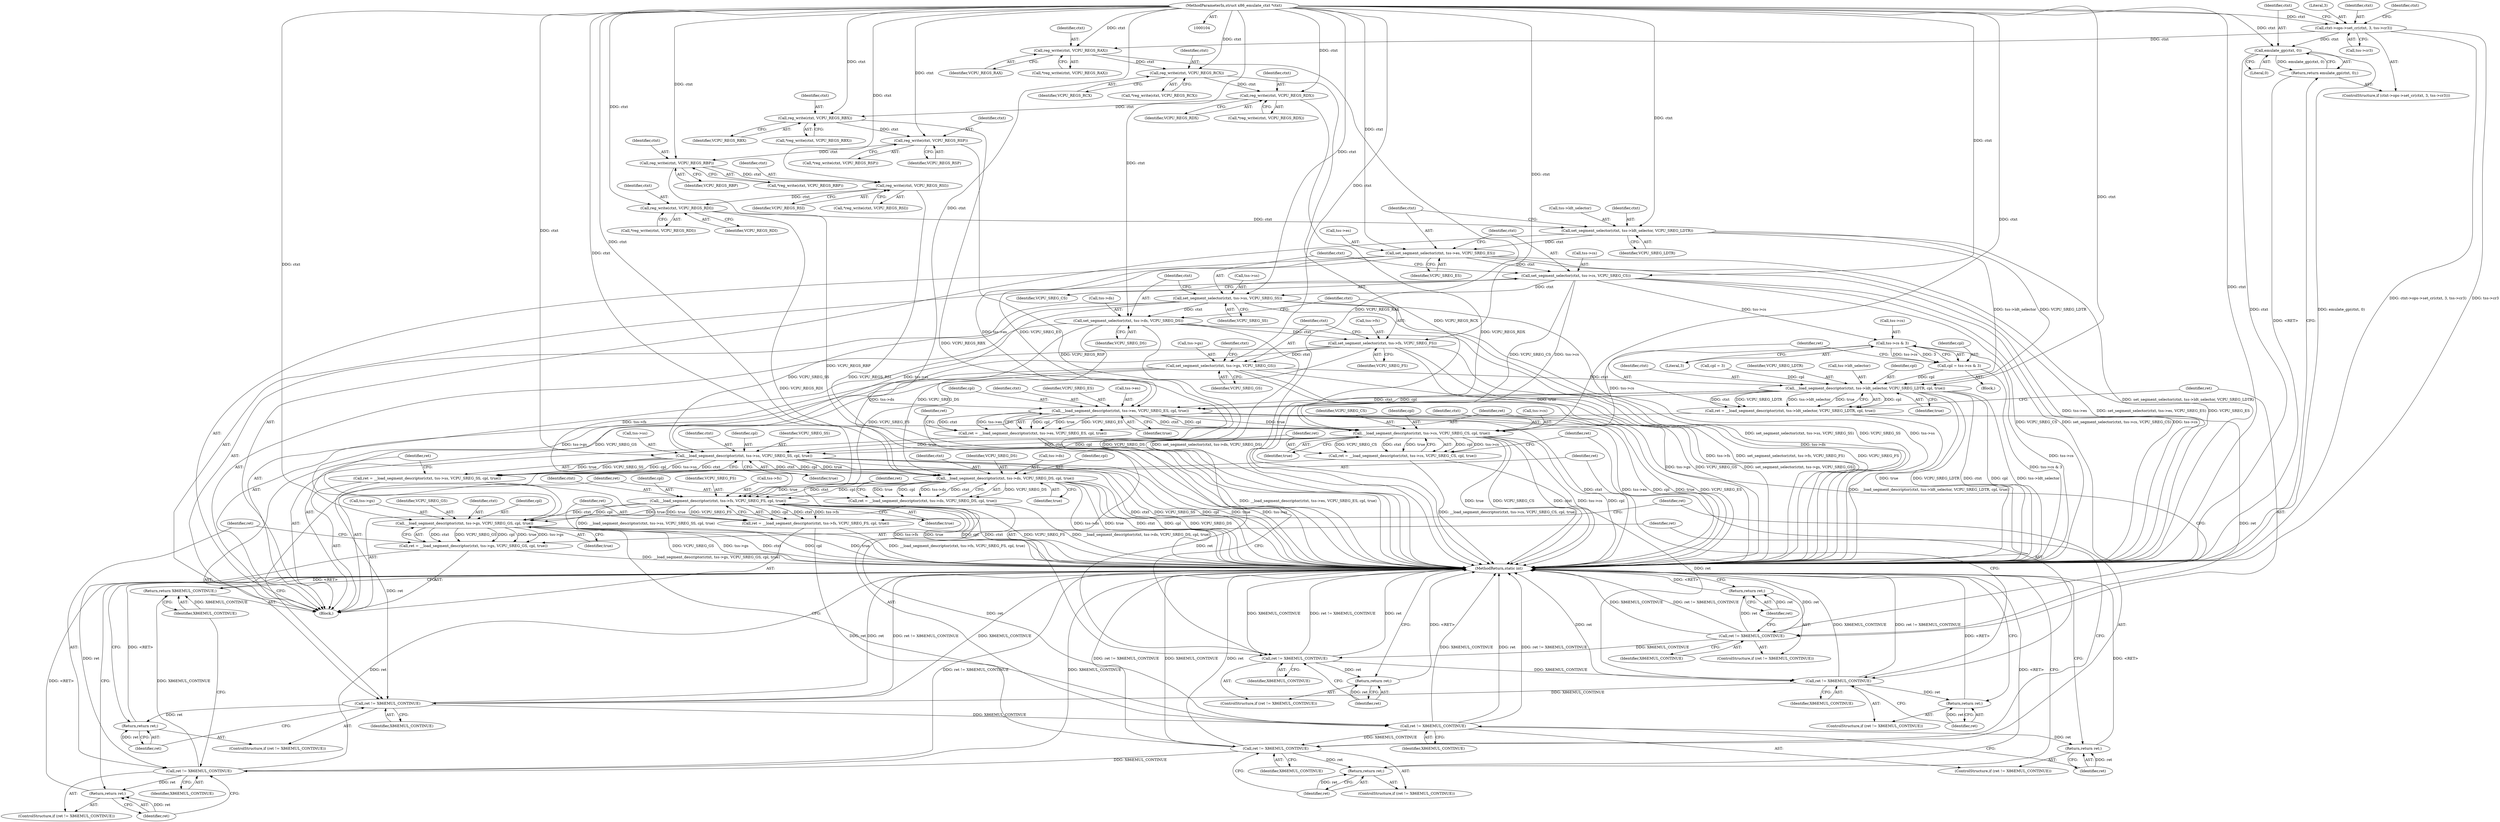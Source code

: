 digraph "1_linux_d1442d85cc30ea75f7d399474ca738e0bc96f715_5@pointer" {
"1000105" [label="(MethodParameterIn,struct x86_emulate_ctxt *ctxt)"];
"1000111" [label="(Call,ctxt->ops->set_cr(ctxt, 3, tss->cr3))"];
"1000118" [label="(Call,emulate_gp(ctxt, 0))"];
"1000117" [label="(Return,return emulate_gp(ctxt, 0);)"];
"1000139" [label="(Call,reg_write(ctxt, VCPU_REGS_RAX))"];
"1000147" [label="(Call,reg_write(ctxt, VCPU_REGS_RCX))"];
"1000155" [label="(Call,reg_write(ctxt, VCPU_REGS_RDX))"];
"1000163" [label="(Call,reg_write(ctxt, VCPU_REGS_RBX))"];
"1000171" [label="(Call,reg_write(ctxt, VCPU_REGS_RSP))"];
"1000179" [label="(Call,reg_write(ctxt, VCPU_REGS_RBP))"];
"1000187" [label="(Call,reg_write(ctxt, VCPU_REGS_RSI))"];
"1000195" [label="(Call,reg_write(ctxt, VCPU_REGS_RDI))"];
"1000201" [label="(Call,set_segment_selector(ctxt, tss->ldt_selector, VCPU_SREG_LDTR))"];
"1000207" [label="(Call,set_segment_selector(ctxt, tss->es, VCPU_SREG_ES))"];
"1000213" [label="(Call,set_segment_selector(ctxt, tss->cs, VCPU_SREG_CS))"];
"1000219" [label="(Call,set_segment_selector(ctxt, tss->ss, VCPU_SREG_SS))"];
"1000225" [label="(Call,set_segment_selector(ctxt, tss->ds, VCPU_SREG_DS))"];
"1000231" [label="(Call,set_segment_selector(ctxt, tss->fs, VCPU_SREG_FS))"];
"1000237" [label="(Call,set_segment_selector(ctxt, tss->gs, VCPU_SREG_GS))"];
"1000274" [label="(Call,__load_segment_descriptor(ctxt, tss->ldt_selector, VCPU_SREG_LDTR, cpl, true))"];
"1000272" [label="(Call,ret = __load_segment_descriptor(ctxt, tss->ldt_selector, VCPU_SREG_LDTR, cpl, true))"];
"1000283" [label="(Call,ret != X86EMUL_CONTINUE)"];
"1000286" [label="(Return,return ret;)"];
"1000299" [label="(Call,ret != X86EMUL_CONTINUE)"];
"1000302" [label="(Return,return ret;)"];
"1000315" [label="(Call,ret != X86EMUL_CONTINUE)"];
"1000318" [label="(Return,return ret;)"];
"1000331" [label="(Call,ret != X86EMUL_CONTINUE)"];
"1000334" [label="(Return,return ret;)"];
"1000347" [label="(Call,ret != X86EMUL_CONTINUE)"];
"1000350" [label="(Return,return ret;)"];
"1000363" [label="(Call,ret != X86EMUL_CONTINUE)"];
"1000366" [label="(Return,return ret;)"];
"1000379" [label="(Call,ret != X86EMUL_CONTINUE)"];
"1000382" [label="(Return,return ret;)"];
"1000384" [label="(Return,return X86EMUL_CONTINUE;)"];
"1000290" [label="(Call,__load_segment_descriptor(ctxt, tss->es, VCPU_SREG_ES, cpl, true))"];
"1000288" [label="(Call,ret = __load_segment_descriptor(ctxt, tss->es, VCPU_SREG_ES, cpl, true))"];
"1000306" [label="(Call,__load_segment_descriptor(ctxt, tss->cs, VCPU_SREG_CS, cpl, true))"];
"1000304" [label="(Call,ret = __load_segment_descriptor(ctxt, tss->cs, VCPU_SREG_CS, cpl, true))"];
"1000322" [label="(Call,__load_segment_descriptor(ctxt, tss->ss, VCPU_SREG_SS, cpl, true))"];
"1000320" [label="(Call,ret = __load_segment_descriptor(ctxt, tss->ss, VCPU_SREG_SS, cpl, true))"];
"1000338" [label="(Call,__load_segment_descriptor(ctxt, tss->ds, VCPU_SREG_DS, cpl, true))"];
"1000336" [label="(Call,ret = __load_segment_descriptor(ctxt, tss->ds, VCPU_SREG_DS, cpl, true))"];
"1000354" [label="(Call,__load_segment_descriptor(ctxt, tss->fs, VCPU_SREG_FS, cpl, true))"];
"1000352" [label="(Call,ret = __load_segment_descriptor(ctxt, tss->fs, VCPU_SREG_FS, cpl, true))"];
"1000370" [label="(Call,__load_segment_descriptor(ctxt, tss->gs, VCPU_SREG_GS, cpl, true))"];
"1000368" [label="(Call,ret = __load_segment_descriptor(ctxt, tss->gs, VCPU_SREG_GS, cpl, true))"];
"1000267" [label="(Call,tss->cs & 3)"];
"1000265" [label="(Call,cpl = tss->cs & 3)"];
"1000334" [label="(Return,return ret;)"];
"1000219" [label="(Call,set_segment_selector(ctxt, tss->ss, VCPU_SREG_SS))"];
"1000246" [label="(Identifier,ctxt)"];
"1000336" [label="(Call,ret = __load_segment_descriptor(ctxt, tss->ds, VCPU_SREG_DS, cpl, true))"];
"1000119" [label="(Identifier,ctxt)"];
"1000202" [label="(Identifier,ctxt)"];
"1000339" [label="(Identifier,ctxt)"];
"1000208" [label="(Identifier,ctxt)"];
"1000298" [label="(ControlStructure,if (ret != X86EMUL_CONTINUE))"];
"1000105" [label="(MethodParameterIn,struct x86_emulate_ctxt *ctxt)"];
"1000333" [label="(Identifier,X86EMUL_CONTINUE)"];
"1000224" [label="(Identifier,VCPU_SREG_SS)"];
"1000201" [label="(Call,set_segment_selector(ctxt, tss->ldt_selector, VCPU_SREG_LDTR))"];
"1000324" [label="(Call,tss->ss)"];
"1000155" [label="(Call,reg_write(ctxt, VCPU_REGS_RDX))"];
"1000296" [label="(Identifier,cpl)"];
"1000371" [label="(Identifier,ctxt)"];
"1000289" [label="(Identifier,ret)"];
"1000346" [label="(ControlStructure,if (ret != X86EMUL_CONTINUE))"];
"1000315" [label="(Call,ret != X86EMUL_CONTINUE)"];
"1000378" [label="(ControlStructure,if (ret != X86EMUL_CONTINUE))"];
"1000302" [label="(Return,return ret;)"];
"1000284" [label="(Identifier,ret)"];
"1000209" [label="(Call,tss->es)"];
"1000332" [label="(Identifier,ret)"];
"1000107" [label="(Block,)"];
"1000272" [label="(Call,ret = __load_segment_descriptor(ctxt, tss->ldt_selector, VCPU_SREG_LDTR, cpl, true))"];
"1000231" [label="(Call,set_segment_selector(ctxt, tss->fs, VCPU_SREG_FS))"];
"1000225" [label="(Call,set_segment_selector(ctxt, tss->ds, VCPU_SREG_DS))"];
"1000138" [label="(Call,*reg_write(ctxt, VCPU_REGS_RAX))"];
"1000285" [label="(Identifier,X86EMUL_CONTINUE)"];
"1000331" [label="(Call,ret != X86EMUL_CONTINUE)"];
"1000343" [label="(Identifier,VCPU_SREG_DS)"];
"1000361" [label="(Identifier,true)"];
"1000112" [label="(Identifier,ctxt)"];
"1000338" [label="(Call,__load_segment_descriptor(ctxt, tss->ds, VCPU_SREG_DS, cpl, true))"];
"1000179" [label="(Call,reg_write(ctxt, VCPU_REGS_RBP))"];
"1000195" [label="(Call,reg_write(ctxt, VCPU_REGS_RDI))"];
"1000148" [label="(Identifier,ctxt)"];
"1000154" [label="(Call,*reg_write(ctxt, VCPU_REGS_RDX))"];
"1000290" [label="(Call,__load_segment_descriptor(ctxt, tss->es, VCPU_SREG_ES, cpl, true))"];
"1000306" [label="(Call,__load_segment_descriptor(ctxt, tss->cs, VCPU_SREG_CS, cpl, true))"];
"1000322" [label="(Call,__load_segment_descriptor(ctxt, tss->ss, VCPU_SREG_SS, cpl, true))"];
"1000369" [label="(Identifier,ret)"];
"1000291" [label="(Identifier,ctxt)"];
"1000118" [label="(Call,emulate_gp(ctxt, 0))"];
"1000297" [label="(Identifier,true)"];
"1000149" [label="(Identifier,VCPU_REGS_RCX)"];
"1000311" [label="(Identifier,VCPU_SREG_CS)"];
"1000317" [label="(Identifier,X86EMUL_CONTINUE)"];
"1000381" [label="(Identifier,X86EMUL_CONTINUE)"];
"1000368" [label="(Call,ret = __load_segment_descriptor(ctxt, tss->gs, VCPU_SREG_GS, cpl, true))"];
"1000212" [label="(Identifier,VCPU_SREG_ES)"];
"1000172" [label="(Identifier,ctxt)"];
"1000345" [label="(Identifier,true)"];
"1000120" [label="(Literal,0)"];
"1000283" [label="(Call,ret != X86EMUL_CONTINUE)"];
"1000288" [label="(Call,ret = __load_segment_descriptor(ctxt, tss->es, VCPU_SREG_ES, cpl, true))"];
"1000366" [label="(Return,return ret;)"];
"1000312" [label="(Identifier,cpl)"];
"1000276" [label="(Call,tss->ldt_selector)"];
"1000173" [label="(Identifier,VCPU_REGS_RSP)"];
"1000206" [label="(Identifier,VCPU_SREG_LDTR)"];
"1000226" [label="(Identifier,ctxt)"];
"1000186" [label="(Call,*reg_write(ctxt, VCPU_REGS_RSI))"];
"1000280" [label="(Identifier,cpl)"];
"1000110" [label="(ControlStructure,if (ctxt->ops->set_cr(ctxt, 3, tss->cr3)))"];
"1000301" [label="(Identifier,X86EMUL_CONTINUE)"];
"1000287" [label="(Identifier,ret)"];
"1000352" [label="(Call,ret = __load_segment_descriptor(ctxt, tss->fs, VCPU_SREG_FS, cpl, true))"];
"1000382" [label="(Return,return ret;)"];
"1000354" [label="(Call,__load_segment_descriptor(ctxt, tss->fs, VCPU_SREG_FS, cpl, true))"];
"1000370" [label="(Call,__load_segment_descriptor(ctxt, tss->gs, VCPU_SREG_GS, cpl, true))"];
"1000123" [label="(Identifier,ctxt)"];
"1000299" [label="(Call,ret != X86EMUL_CONTINUE)"];
"1000376" [label="(Identifier,cpl)"];
"1000275" [label="(Identifier,ctxt)"];
"1000318" [label="(Return,return ret;)"];
"1000259" [label="(Block,)"];
"1000351" [label="(Identifier,ret)"];
"1000197" [label="(Identifier,VCPU_REGS_RDI)"];
"1000305" [label="(Identifier,ret)"];
"1000194" [label="(Call,*reg_write(ctxt, VCPU_REGS_RDI))"];
"1000214" [label="(Identifier,ctxt)"];
"1000353" [label="(Identifier,ret)"];
"1000367" [label="(Identifier,ret)"];
"1000335" [label="(Identifier,ret)"];
"1000385" [label="(Identifier,X86EMUL_CONTINUE)"];
"1000314" [label="(ControlStructure,if (ret != X86EMUL_CONTINUE))"];
"1000255" [label="(Call,cpl = 3)"];
"1000350" [label="(Return,return ret;)"];
"1000274" [label="(Call,__load_segment_descriptor(ctxt, tss->ldt_selector, VCPU_SREG_LDTR, cpl, true))"];
"1000267" [label="(Call,tss->cs & 3)"];
"1000232" [label="(Identifier,ctxt)"];
"1000111" [label="(Call,ctxt->ops->set_cr(ctxt, 3, tss->cr3))"];
"1000113" [label="(Literal,3)"];
"1000271" [label="(Literal,3)"];
"1000165" [label="(Identifier,VCPU_REGS_RBX)"];
"1000323" [label="(Identifier,ctxt)"];
"1000282" [label="(ControlStructure,if (ret != X86EMUL_CONTINUE))"];
"1000295" [label="(Identifier,VCPU_SREG_ES)"];
"1000286" [label="(Return,return ret;)"];
"1000300" [label="(Identifier,ret)"];
"1000320" [label="(Call,ret = __load_segment_descriptor(ctxt, tss->ss, VCPU_SREG_SS, cpl, true))"];
"1000307" [label="(Identifier,ctxt)"];
"1000162" [label="(Call,*reg_write(ctxt, VCPU_REGS_RBX))"];
"1000266" [label="(Identifier,cpl)"];
"1000328" [label="(Identifier,cpl)"];
"1000379" [label="(Call,ret != X86EMUL_CONTINUE)"];
"1000156" [label="(Identifier,ctxt)"];
"1000363" [label="(Call,ret != X86EMUL_CONTINUE)"];
"1000273" [label="(Identifier,ret)"];
"1000281" [label="(Identifier,true)"];
"1000171" [label="(Call,reg_write(ctxt, VCPU_REGS_RSP))"];
"1000189" [label="(Identifier,VCPU_REGS_RSI)"];
"1000380" [label="(Identifier,ret)"];
"1000303" [label="(Identifier,ret)"];
"1000237" [label="(Call,set_segment_selector(ctxt, tss->gs, VCPU_SREG_GS))"];
"1000313" [label="(Identifier,true)"];
"1000292" [label="(Call,tss->es)"];
"1000147" [label="(Call,reg_write(ctxt, VCPU_REGS_RCX))"];
"1000117" [label="(Return,return emulate_gp(ctxt, 0);)"];
"1000141" [label="(Identifier,VCPU_REGS_RAX)"];
"1000215" [label="(Call,tss->cs)"];
"1000242" [label="(Identifier,VCPU_SREG_GS)"];
"1000384" [label="(Return,return X86EMUL_CONTINUE;)"];
"1000308" [label="(Call,tss->cs)"];
"1000355" [label="(Identifier,ctxt)"];
"1000340" [label="(Call,tss->ds)"];
"1000187" [label="(Call,reg_write(ctxt, VCPU_REGS_RSI))"];
"1000227" [label="(Call,tss->ds)"];
"1000344" [label="(Identifier,cpl)"];
"1000372" [label="(Call,tss->gs)"];
"1000319" [label="(Identifier,ret)"];
"1000327" [label="(Identifier,VCPU_SREG_SS)"];
"1000348" [label="(Identifier,ret)"];
"1000164" [label="(Identifier,ctxt)"];
"1000377" [label="(Identifier,true)"];
"1000360" [label="(Identifier,cpl)"];
"1000239" [label="(Call,tss->gs)"];
"1000140" [label="(Identifier,ctxt)"];
"1000221" [label="(Call,tss->ss)"];
"1000316" [label="(Identifier,ret)"];
"1000347" [label="(Call,ret != X86EMUL_CONTINUE)"];
"1000362" [label="(ControlStructure,if (ret != X86EMUL_CONTINUE))"];
"1000218" [label="(Identifier,VCPU_SREG_CS)"];
"1000386" [label="(MethodReturn,static int)"];
"1000213" [label="(Call,set_segment_selector(ctxt, tss->cs, VCPU_SREG_CS))"];
"1000170" [label="(Call,*reg_write(ctxt, VCPU_REGS_RSP))"];
"1000139" [label="(Call,reg_write(ctxt, VCPU_REGS_RAX))"];
"1000321" [label="(Identifier,ret)"];
"1000359" [label="(Identifier,VCPU_SREG_FS)"];
"1000207" [label="(Call,set_segment_selector(ctxt, tss->es, VCPU_SREG_ES))"];
"1000163" [label="(Call,reg_write(ctxt, VCPU_REGS_RBX))"];
"1000114" [label="(Call,tss->cr3)"];
"1000265" [label="(Call,cpl = tss->cs & 3)"];
"1000268" [label="(Call,tss->cs)"];
"1000349" [label="(Identifier,X86EMUL_CONTINUE)"];
"1000203" [label="(Call,tss->ldt_selector)"];
"1000356" [label="(Call,tss->fs)"];
"1000230" [label="(Identifier,VCPU_SREG_DS)"];
"1000364" [label="(Identifier,ret)"];
"1000157" [label="(Identifier,VCPU_REGS_RDX)"];
"1000180" [label="(Identifier,ctxt)"];
"1000220" [label="(Identifier,ctxt)"];
"1000236" [label="(Identifier,VCPU_SREG_FS)"];
"1000181" [label="(Identifier,VCPU_REGS_RBP)"];
"1000233" [label="(Call,tss->fs)"];
"1000383" [label="(Identifier,ret)"];
"1000304" [label="(Call,ret = __load_segment_descriptor(ctxt, tss->cs, VCPU_SREG_CS, cpl, true))"];
"1000188" [label="(Identifier,ctxt)"];
"1000196" [label="(Identifier,ctxt)"];
"1000329" [label="(Identifier,true)"];
"1000365" [label="(Identifier,X86EMUL_CONTINUE)"];
"1000330" [label="(ControlStructure,if (ret != X86EMUL_CONTINUE))"];
"1000178" [label="(Call,*reg_write(ctxt, VCPU_REGS_RBP))"];
"1000375" [label="(Identifier,VCPU_SREG_GS)"];
"1000238" [label="(Identifier,ctxt)"];
"1000146" [label="(Call,*reg_write(ctxt, VCPU_REGS_RCX))"];
"1000279" [label="(Identifier,VCPU_SREG_LDTR)"];
"1000337" [label="(Identifier,ret)"];
"1000105" -> "1000104"  [label="AST: "];
"1000105" -> "1000386"  [label="DDG: ctxt"];
"1000105" -> "1000111"  [label="DDG: ctxt"];
"1000105" -> "1000118"  [label="DDG: ctxt"];
"1000105" -> "1000139"  [label="DDG: ctxt"];
"1000105" -> "1000147"  [label="DDG: ctxt"];
"1000105" -> "1000155"  [label="DDG: ctxt"];
"1000105" -> "1000163"  [label="DDG: ctxt"];
"1000105" -> "1000171"  [label="DDG: ctxt"];
"1000105" -> "1000179"  [label="DDG: ctxt"];
"1000105" -> "1000187"  [label="DDG: ctxt"];
"1000105" -> "1000195"  [label="DDG: ctxt"];
"1000105" -> "1000201"  [label="DDG: ctxt"];
"1000105" -> "1000207"  [label="DDG: ctxt"];
"1000105" -> "1000213"  [label="DDG: ctxt"];
"1000105" -> "1000219"  [label="DDG: ctxt"];
"1000105" -> "1000225"  [label="DDG: ctxt"];
"1000105" -> "1000231"  [label="DDG: ctxt"];
"1000105" -> "1000237"  [label="DDG: ctxt"];
"1000105" -> "1000274"  [label="DDG: ctxt"];
"1000105" -> "1000290"  [label="DDG: ctxt"];
"1000105" -> "1000306"  [label="DDG: ctxt"];
"1000105" -> "1000322"  [label="DDG: ctxt"];
"1000105" -> "1000338"  [label="DDG: ctxt"];
"1000105" -> "1000354"  [label="DDG: ctxt"];
"1000105" -> "1000370"  [label="DDG: ctxt"];
"1000111" -> "1000110"  [label="AST: "];
"1000111" -> "1000114"  [label="CFG: "];
"1000112" -> "1000111"  [label="AST: "];
"1000113" -> "1000111"  [label="AST: "];
"1000114" -> "1000111"  [label="AST: "];
"1000119" -> "1000111"  [label="CFG: "];
"1000123" -> "1000111"  [label="CFG: "];
"1000111" -> "1000386"  [label="DDG: tss->cr3"];
"1000111" -> "1000386"  [label="DDG: ctxt->ops->set_cr(ctxt, 3, tss->cr3)"];
"1000111" -> "1000118"  [label="DDG: ctxt"];
"1000111" -> "1000139"  [label="DDG: ctxt"];
"1000118" -> "1000117"  [label="AST: "];
"1000118" -> "1000120"  [label="CFG: "];
"1000119" -> "1000118"  [label="AST: "];
"1000120" -> "1000118"  [label="AST: "];
"1000117" -> "1000118"  [label="CFG: "];
"1000118" -> "1000386"  [label="DDG: emulate_gp(ctxt, 0)"];
"1000118" -> "1000386"  [label="DDG: ctxt"];
"1000118" -> "1000117"  [label="DDG: emulate_gp(ctxt, 0)"];
"1000117" -> "1000110"  [label="AST: "];
"1000386" -> "1000117"  [label="CFG: "];
"1000117" -> "1000386"  [label="DDG: <RET>"];
"1000139" -> "1000138"  [label="AST: "];
"1000139" -> "1000141"  [label="CFG: "];
"1000140" -> "1000139"  [label="AST: "];
"1000141" -> "1000139"  [label="AST: "];
"1000138" -> "1000139"  [label="CFG: "];
"1000139" -> "1000386"  [label="DDG: VCPU_REGS_RAX"];
"1000139" -> "1000147"  [label="DDG: ctxt"];
"1000147" -> "1000146"  [label="AST: "];
"1000147" -> "1000149"  [label="CFG: "];
"1000148" -> "1000147"  [label="AST: "];
"1000149" -> "1000147"  [label="AST: "];
"1000146" -> "1000147"  [label="CFG: "];
"1000147" -> "1000386"  [label="DDG: VCPU_REGS_RCX"];
"1000147" -> "1000155"  [label="DDG: ctxt"];
"1000155" -> "1000154"  [label="AST: "];
"1000155" -> "1000157"  [label="CFG: "];
"1000156" -> "1000155"  [label="AST: "];
"1000157" -> "1000155"  [label="AST: "];
"1000154" -> "1000155"  [label="CFG: "];
"1000155" -> "1000386"  [label="DDG: VCPU_REGS_RDX"];
"1000155" -> "1000163"  [label="DDG: ctxt"];
"1000163" -> "1000162"  [label="AST: "];
"1000163" -> "1000165"  [label="CFG: "];
"1000164" -> "1000163"  [label="AST: "];
"1000165" -> "1000163"  [label="AST: "];
"1000162" -> "1000163"  [label="CFG: "];
"1000163" -> "1000386"  [label="DDG: VCPU_REGS_RBX"];
"1000163" -> "1000171"  [label="DDG: ctxt"];
"1000171" -> "1000170"  [label="AST: "];
"1000171" -> "1000173"  [label="CFG: "];
"1000172" -> "1000171"  [label="AST: "];
"1000173" -> "1000171"  [label="AST: "];
"1000170" -> "1000171"  [label="CFG: "];
"1000171" -> "1000386"  [label="DDG: VCPU_REGS_RSP"];
"1000171" -> "1000179"  [label="DDG: ctxt"];
"1000179" -> "1000178"  [label="AST: "];
"1000179" -> "1000181"  [label="CFG: "];
"1000180" -> "1000179"  [label="AST: "];
"1000181" -> "1000179"  [label="AST: "];
"1000178" -> "1000179"  [label="CFG: "];
"1000179" -> "1000386"  [label="DDG: VCPU_REGS_RBP"];
"1000179" -> "1000187"  [label="DDG: ctxt"];
"1000187" -> "1000186"  [label="AST: "];
"1000187" -> "1000189"  [label="CFG: "];
"1000188" -> "1000187"  [label="AST: "];
"1000189" -> "1000187"  [label="AST: "];
"1000186" -> "1000187"  [label="CFG: "];
"1000187" -> "1000386"  [label="DDG: VCPU_REGS_RSI"];
"1000187" -> "1000195"  [label="DDG: ctxt"];
"1000195" -> "1000194"  [label="AST: "];
"1000195" -> "1000197"  [label="CFG: "];
"1000196" -> "1000195"  [label="AST: "];
"1000197" -> "1000195"  [label="AST: "];
"1000194" -> "1000195"  [label="CFG: "];
"1000195" -> "1000386"  [label="DDG: VCPU_REGS_RDI"];
"1000195" -> "1000201"  [label="DDG: ctxt"];
"1000201" -> "1000107"  [label="AST: "];
"1000201" -> "1000206"  [label="CFG: "];
"1000202" -> "1000201"  [label="AST: "];
"1000203" -> "1000201"  [label="AST: "];
"1000206" -> "1000201"  [label="AST: "];
"1000208" -> "1000201"  [label="CFG: "];
"1000201" -> "1000386"  [label="DDG: set_segment_selector(ctxt, tss->ldt_selector, VCPU_SREG_LDTR)"];
"1000201" -> "1000207"  [label="DDG: ctxt"];
"1000201" -> "1000274"  [label="DDG: tss->ldt_selector"];
"1000201" -> "1000274"  [label="DDG: VCPU_SREG_LDTR"];
"1000207" -> "1000107"  [label="AST: "];
"1000207" -> "1000212"  [label="CFG: "];
"1000208" -> "1000207"  [label="AST: "];
"1000209" -> "1000207"  [label="AST: "];
"1000212" -> "1000207"  [label="AST: "];
"1000214" -> "1000207"  [label="CFG: "];
"1000207" -> "1000386"  [label="DDG: tss->es"];
"1000207" -> "1000386"  [label="DDG: set_segment_selector(ctxt, tss->es, VCPU_SREG_ES)"];
"1000207" -> "1000386"  [label="DDG: VCPU_SREG_ES"];
"1000207" -> "1000213"  [label="DDG: ctxt"];
"1000207" -> "1000290"  [label="DDG: tss->es"];
"1000207" -> "1000290"  [label="DDG: VCPU_SREG_ES"];
"1000213" -> "1000107"  [label="AST: "];
"1000213" -> "1000218"  [label="CFG: "];
"1000214" -> "1000213"  [label="AST: "];
"1000215" -> "1000213"  [label="AST: "];
"1000218" -> "1000213"  [label="AST: "];
"1000220" -> "1000213"  [label="CFG: "];
"1000213" -> "1000386"  [label="DDG: VCPU_SREG_CS"];
"1000213" -> "1000386"  [label="DDG: set_segment_selector(ctxt, tss->cs, VCPU_SREG_CS)"];
"1000213" -> "1000386"  [label="DDG: tss->cs"];
"1000213" -> "1000219"  [label="DDG: ctxt"];
"1000213" -> "1000267"  [label="DDG: tss->cs"];
"1000213" -> "1000306"  [label="DDG: tss->cs"];
"1000213" -> "1000306"  [label="DDG: VCPU_SREG_CS"];
"1000219" -> "1000107"  [label="AST: "];
"1000219" -> "1000224"  [label="CFG: "];
"1000220" -> "1000219"  [label="AST: "];
"1000221" -> "1000219"  [label="AST: "];
"1000224" -> "1000219"  [label="AST: "];
"1000226" -> "1000219"  [label="CFG: "];
"1000219" -> "1000386"  [label="DDG: tss->ss"];
"1000219" -> "1000386"  [label="DDG: set_segment_selector(ctxt, tss->ss, VCPU_SREG_SS)"];
"1000219" -> "1000386"  [label="DDG: VCPU_SREG_SS"];
"1000219" -> "1000225"  [label="DDG: ctxt"];
"1000219" -> "1000322"  [label="DDG: tss->ss"];
"1000219" -> "1000322"  [label="DDG: VCPU_SREG_SS"];
"1000225" -> "1000107"  [label="AST: "];
"1000225" -> "1000230"  [label="CFG: "];
"1000226" -> "1000225"  [label="AST: "];
"1000227" -> "1000225"  [label="AST: "];
"1000230" -> "1000225"  [label="AST: "];
"1000232" -> "1000225"  [label="CFG: "];
"1000225" -> "1000386"  [label="DDG: set_segment_selector(ctxt, tss->ds, VCPU_SREG_DS)"];
"1000225" -> "1000386"  [label="DDG: tss->ds"];
"1000225" -> "1000386"  [label="DDG: VCPU_SREG_DS"];
"1000225" -> "1000231"  [label="DDG: ctxt"];
"1000225" -> "1000338"  [label="DDG: tss->ds"];
"1000225" -> "1000338"  [label="DDG: VCPU_SREG_DS"];
"1000231" -> "1000107"  [label="AST: "];
"1000231" -> "1000236"  [label="CFG: "];
"1000232" -> "1000231"  [label="AST: "];
"1000233" -> "1000231"  [label="AST: "];
"1000236" -> "1000231"  [label="AST: "];
"1000238" -> "1000231"  [label="CFG: "];
"1000231" -> "1000386"  [label="DDG: VCPU_SREG_FS"];
"1000231" -> "1000386"  [label="DDG: tss->fs"];
"1000231" -> "1000386"  [label="DDG: set_segment_selector(ctxt, tss->fs, VCPU_SREG_FS)"];
"1000231" -> "1000237"  [label="DDG: ctxt"];
"1000231" -> "1000354"  [label="DDG: tss->fs"];
"1000231" -> "1000354"  [label="DDG: VCPU_SREG_FS"];
"1000237" -> "1000107"  [label="AST: "];
"1000237" -> "1000242"  [label="CFG: "];
"1000238" -> "1000237"  [label="AST: "];
"1000239" -> "1000237"  [label="AST: "];
"1000242" -> "1000237"  [label="AST: "];
"1000246" -> "1000237"  [label="CFG: "];
"1000237" -> "1000386"  [label="DDG: set_segment_selector(ctxt, tss->gs, VCPU_SREG_GS)"];
"1000237" -> "1000386"  [label="DDG: tss->gs"];
"1000237" -> "1000386"  [label="DDG: VCPU_SREG_GS"];
"1000237" -> "1000274"  [label="DDG: ctxt"];
"1000237" -> "1000370"  [label="DDG: tss->gs"];
"1000237" -> "1000370"  [label="DDG: VCPU_SREG_GS"];
"1000274" -> "1000272"  [label="AST: "];
"1000274" -> "1000281"  [label="CFG: "];
"1000275" -> "1000274"  [label="AST: "];
"1000276" -> "1000274"  [label="AST: "];
"1000279" -> "1000274"  [label="AST: "];
"1000280" -> "1000274"  [label="AST: "];
"1000281" -> "1000274"  [label="AST: "];
"1000272" -> "1000274"  [label="CFG: "];
"1000274" -> "1000386"  [label="DDG: ctxt"];
"1000274" -> "1000386"  [label="DDG: cpl"];
"1000274" -> "1000386"  [label="DDG: tss->ldt_selector"];
"1000274" -> "1000386"  [label="DDG: true"];
"1000274" -> "1000386"  [label="DDG: VCPU_SREG_LDTR"];
"1000274" -> "1000272"  [label="DDG: cpl"];
"1000274" -> "1000272"  [label="DDG: ctxt"];
"1000274" -> "1000272"  [label="DDG: VCPU_SREG_LDTR"];
"1000274" -> "1000272"  [label="DDG: tss->ldt_selector"];
"1000274" -> "1000272"  [label="DDG: true"];
"1000265" -> "1000274"  [label="DDG: cpl"];
"1000255" -> "1000274"  [label="DDG: cpl"];
"1000274" -> "1000290"  [label="DDG: ctxt"];
"1000274" -> "1000290"  [label="DDG: cpl"];
"1000274" -> "1000290"  [label="DDG: true"];
"1000272" -> "1000107"  [label="AST: "];
"1000273" -> "1000272"  [label="AST: "];
"1000284" -> "1000272"  [label="CFG: "];
"1000272" -> "1000386"  [label="DDG: __load_segment_descriptor(ctxt, tss->ldt_selector, VCPU_SREG_LDTR, cpl, true)"];
"1000272" -> "1000283"  [label="DDG: ret"];
"1000283" -> "1000282"  [label="AST: "];
"1000283" -> "1000285"  [label="CFG: "];
"1000284" -> "1000283"  [label="AST: "];
"1000285" -> "1000283"  [label="AST: "];
"1000287" -> "1000283"  [label="CFG: "];
"1000289" -> "1000283"  [label="CFG: "];
"1000283" -> "1000386"  [label="DDG: X86EMUL_CONTINUE"];
"1000283" -> "1000386"  [label="DDG: ret"];
"1000283" -> "1000386"  [label="DDG: ret != X86EMUL_CONTINUE"];
"1000283" -> "1000286"  [label="DDG: ret"];
"1000283" -> "1000299"  [label="DDG: X86EMUL_CONTINUE"];
"1000286" -> "1000282"  [label="AST: "];
"1000286" -> "1000287"  [label="CFG: "];
"1000287" -> "1000286"  [label="AST: "];
"1000386" -> "1000286"  [label="CFG: "];
"1000286" -> "1000386"  [label="DDG: <RET>"];
"1000287" -> "1000286"  [label="DDG: ret"];
"1000299" -> "1000298"  [label="AST: "];
"1000299" -> "1000301"  [label="CFG: "];
"1000300" -> "1000299"  [label="AST: "];
"1000301" -> "1000299"  [label="AST: "];
"1000303" -> "1000299"  [label="CFG: "];
"1000305" -> "1000299"  [label="CFG: "];
"1000299" -> "1000386"  [label="DDG: ret != X86EMUL_CONTINUE"];
"1000299" -> "1000386"  [label="DDG: X86EMUL_CONTINUE"];
"1000299" -> "1000386"  [label="DDG: ret"];
"1000288" -> "1000299"  [label="DDG: ret"];
"1000299" -> "1000302"  [label="DDG: ret"];
"1000299" -> "1000315"  [label="DDG: X86EMUL_CONTINUE"];
"1000302" -> "1000298"  [label="AST: "];
"1000302" -> "1000303"  [label="CFG: "];
"1000303" -> "1000302"  [label="AST: "];
"1000386" -> "1000302"  [label="CFG: "];
"1000302" -> "1000386"  [label="DDG: <RET>"];
"1000303" -> "1000302"  [label="DDG: ret"];
"1000315" -> "1000314"  [label="AST: "];
"1000315" -> "1000317"  [label="CFG: "];
"1000316" -> "1000315"  [label="AST: "];
"1000317" -> "1000315"  [label="AST: "];
"1000319" -> "1000315"  [label="CFG: "];
"1000321" -> "1000315"  [label="CFG: "];
"1000315" -> "1000386"  [label="DDG: ret != X86EMUL_CONTINUE"];
"1000315" -> "1000386"  [label="DDG: ret"];
"1000315" -> "1000386"  [label="DDG: X86EMUL_CONTINUE"];
"1000304" -> "1000315"  [label="DDG: ret"];
"1000315" -> "1000318"  [label="DDG: ret"];
"1000315" -> "1000331"  [label="DDG: X86EMUL_CONTINUE"];
"1000318" -> "1000314"  [label="AST: "];
"1000318" -> "1000319"  [label="CFG: "];
"1000319" -> "1000318"  [label="AST: "];
"1000386" -> "1000318"  [label="CFG: "];
"1000318" -> "1000386"  [label="DDG: <RET>"];
"1000319" -> "1000318"  [label="DDG: ret"];
"1000331" -> "1000330"  [label="AST: "];
"1000331" -> "1000333"  [label="CFG: "];
"1000332" -> "1000331"  [label="AST: "];
"1000333" -> "1000331"  [label="AST: "];
"1000335" -> "1000331"  [label="CFG: "];
"1000337" -> "1000331"  [label="CFG: "];
"1000331" -> "1000386"  [label="DDG: ret != X86EMUL_CONTINUE"];
"1000331" -> "1000386"  [label="DDG: X86EMUL_CONTINUE"];
"1000331" -> "1000386"  [label="DDG: ret"];
"1000320" -> "1000331"  [label="DDG: ret"];
"1000331" -> "1000334"  [label="DDG: ret"];
"1000331" -> "1000347"  [label="DDG: X86EMUL_CONTINUE"];
"1000334" -> "1000330"  [label="AST: "];
"1000334" -> "1000335"  [label="CFG: "];
"1000335" -> "1000334"  [label="AST: "];
"1000386" -> "1000334"  [label="CFG: "];
"1000334" -> "1000386"  [label="DDG: <RET>"];
"1000335" -> "1000334"  [label="DDG: ret"];
"1000347" -> "1000346"  [label="AST: "];
"1000347" -> "1000349"  [label="CFG: "];
"1000348" -> "1000347"  [label="AST: "];
"1000349" -> "1000347"  [label="AST: "];
"1000351" -> "1000347"  [label="CFG: "];
"1000353" -> "1000347"  [label="CFG: "];
"1000347" -> "1000386"  [label="DDG: X86EMUL_CONTINUE"];
"1000347" -> "1000386"  [label="DDG: ret"];
"1000347" -> "1000386"  [label="DDG: ret != X86EMUL_CONTINUE"];
"1000336" -> "1000347"  [label="DDG: ret"];
"1000347" -> "1000350"  [label="DDG: ret"];
"1000347" -> "1000363"  [label="DDG: X86EMUL_CONTINUE"];
"1000350" -> "1000346"  [label="AST: "];
"1000350" -> "1000351"  [label="CFG: "];
"1000351" -> "1000350"  [label="AST: "];
"1000386" -> "1000350"  [label="CFG: "];
"1000350" -> "1000386"  [label="DDG: <RET>"];
"1000351" -> "1000350"  [label="DDG: ret"];
"1000363" -> "1000362"  [label="AST: "];
"1000363" -> "1000365"  [label="CFG: "];
"1000364" -> "1000363"  [label="AST: "];
"1000365" -> "1000363"  [label="AST: "];
"1000367" -> "1000363"  [label="CFG: "];
"1000369" -> "1000363"  [label="CFG: "];
"1000363" -> "1000386"  [label="DDG: X86EMUL_CONTINUE"];
"1000363" -> "1000386"  [label="DDG: ret"];
"1000363" -> "1000386"  [label="DDG: ret != X86EMUL_CONTINUE"];
"1000352" -> "1000363"  [label="DDG: ret"];
"1000363" -> "1000366"  [label="DDG: ret"];
"1000363" -> "1000379"  [label="DDG: X86EMUL_CONTINUE"];
"1000366" -> "1000362"  [label="AST: "];
"1000366" -> "1000367"  [label="CFG: "];
"1000367" -> "1000366"  [label="AST: "];
"1000386" -> "1000366"  [label="CFG: "];
"1000366" -> "1000386"  [label="DDG: <RET>"];
"1000367" -> "1000366"  [label="DDG: ret"];
"1000379" -> "1000378"  [label="AST: "];
"1000379" -> "1000381"  [label="CFG: "];
"1000380" -> "1000379"  [label="AST: "];
"1000381" -> "1000379"  [label="AST: "];
"1000383" -> "1000379"  [label="CFG: "];
"1000385" -> "1000379"  [label="CFG: "];
"1000379" -> "1000386"  [label="DDG: ret"];
"1000379" -> "1000386"  [label="DDG: ret != X86EMUL_CONTINUE"];
"1000379" -> "1000386"  [label="DDG: X86EMUL_CONTINUE"];
"1000368" -> "1000379"  [label="DDG: ret"];
"1000379" -> "1000382"  [label="DDG: ret"];
"1000379" -> "1000384"  [label="DDG: X86EMUL_CONTINUE"];
"1000382" -> "1000378"  [label="AST: "];
"1000382" -> "1000383"  [label="CFG: "];
"1000383" -> "1000382"  [label="AST: "];
"1000386" -> "1000382"  [label="CFG: "];
"1000382" -> "1000386"  [label="DDG: <RET>"];
"1000383" -> "1000382"  [label="DDG: ret"];
"1000384" -> "1000107"  [label="AST: "];
"1000384" -> "1000385"  [label="CFG: "];
"1000385" -> "1000384"  [label="AST: "];
"1000386" -> "1000384"  [label="CFG: "];
"1000384" -> "1000386"  [label="DDG: <RET>"];
"1000385" -> "1000384"  [label="DDG: X86EMUL_CONTINUE"];
"1000290" -> "1000288"  [label="AST: "];
"1000290" -> "1000297"  [label="CFG: "];
"1000291" -> "1000290"  [label="AST: "];
"1000292" -> "1000290"  [label="AST: "];
"1000295" -> "1000290"  [label="AST: "];
"1000296" -> "1000290"  [label="AST: "];
"1000297" -> "1000290"  [label="AST: "];
"1000288" -> "1000290"  [label="CFG: "];
"1000290" -> "1000386"  [label="DDG: ctxt"];
"1000290" -> "1000386"  [label="DDG: tss->es"];
"1000290" -> "1000386"  [label="DDG: cpl"];
"1000290" -> "1000386"  [label="DDG: true"];
"1000290" -> "1000386"  [label="DDG: VCPU_SREG_ES"];
"1000290" -> "1000288"  [label="DDG: cpl"];
"1000290" -> "1000288"  [label="DDG: true"];
"1000290" -> "1000288"  [label="DDG: VCPU_SREG_ES"];
"1000290" -> "1000288"  [label="DDG: ctxt"];
"1000290" -> "1000288"  [label="DDG: tss->es"];
"1000290" -> "1000306"  [label="DDG: ctxt"];
"1000290" -> "1000306"  [label="DDG: cpl"];
"1000290" -> "1000306"  [label="DDG: true"];
"1000288" -> "1000107"  [label="AST: "];
"1000289" -> "1000288"  [label="AST: "];
"1000300" -> "1000288"  [label="CFG: "];
"1000288" -> "1000386"  [label="DDG: __load_segment_descriptor(ctxt, tss->es, VCPU_SREG_ES, cpl, true)"];
"1000306" -> "1000304"  [label="AST: "];
"1000306" -> "1000313"  [label="CFG: "];
"1000307" -> "1000306"  [label="AST: "];
"1000308" -> "1000306"  [label="AST: "];
"1000311" -> "1000306"  [label="AST: "];
"1000312" -> "1000306"  [label="AST: "];
"1000313" -> "1000306"  [label="AST: "];
"1000304" -> "1000306"  [label="CFG: "];
"1000306" -> "1000386"  [label="DDG: cpl"];
"1000306" -> "1000386"  [label="DDG: true"];
"1000306" -> "1000386"  [label="DDG: VCPU_SREG_CS"];
"1000306" -> "1000386"  [label="DDG: ctxt"];
"1000306" -> "1000386"  [label="DDG: tss->cs"];
"1000306" -> "1000304"  [label="DDG: cpl"];
"1000306" -> "1000304"  [label="DDG: tss->cs"];
"1000306" -> "1000304"  [label="DDG: VCPU_SREG_CS"];
"1000306" -> "1000304"  [label="DDG: ctxt"];
"1000306" -> "1000304"  [label="DDG: true"];
"1000267" -> "1000306"  [label="DDG: tss->cs"];
"1000306" -> "1000322"  [label="DDG: ctxt"];
"1000306" -> "1000322"  [label="DDG: cpl"];
"1000306" -> "1000322"  [label="DDG: true"];
"1000304" -> "1000107"  [label="AST: "];
"1000305" -> "1000304"  [label="AST: "];
"1000316" -> "1000304"  [label="CFG: "];
"1000304" -> "1000386"  [label="DDG: __load_segment_descriptor(ctxt, tss->cs, VCPU_SREG_CS, cpl, true)"];
"1000322" -> "1000320"  [label="AST: "];
"1000322" -> "1000329"  [label="CFG: "];
"1000323" -> "1000322"  [label="AST: "];
"1000324" -> "1000322"  [label="AST: "];
"1000327" -> "1000322"  [label="AST: "];
"1000328" -> "1000322"  [label="AST: "];
"1000329" -> "1000322"  [label="AST: "];
"1000320" -> "1000322"  [label="CFG: "];
"1000322" -> "1000386"  [label="DDG: cpl"];
"1000322" -> "1000386"  [label="DDG: true"];
"1000322" -> "1000386"  [label="DDG: tss->ss"];
"1000322" -> "1000386"  [label="DDG: ctxt"];
"1000322" -> "1000386"  [label="DDG: VCPU_SREG_SS"];
"1000322" -> "1000320"  [label="DDG: true"];
"1000322" -> "1000320"  [label="DDG: VCPU_SREG_SS"];
"1000322" -> "1000320"  [label="DDG: cpl"];
"1000322" -> "1000320"  [label="DDG: tss->ss"];
"1000322" -> "1000320"  [label="DDG: ctxt"];
"1000322" -> "1000338"  [label="DDG: ctxt"];
"1000322" -> "1000338"  [label="DDG: cpl"];
"1000322" -> "1000338"  [label="DDG: true"];
"1000320" -> "1000107"  [label="AST: "];
"1000321" -> "1000320"  [label="AST: "];
"1000332" -> "1000320"  [label="CFG: "];
"1000320" -> "1000386"  [label="DDG: __load_segment_descriptor(ctxt, tss->ss, VCPU_SREG_SS, cpl, true)"];
"1000338" -> "1000336"  [label="AST: "];
"1000338" -> "1000345"  [label="CFG: "];
"1000339" -> "1000338"  [label="AST: "];
"1000340" -> "1000338"  [label="AST: "];
"1000343" -> "1000338"  [label="AST: "];
"1000344" -> "1000338"  [label="AST: "];
"1000345" -> "1000338"  [label="AST: "];
"1000336" -> "1000338"  [label="CFG: "];
"1000338" -> "1000386"  [label="DDG: ctxt"];
"1000338" -> "1000386"  [label="DDG: cpl"];
"1000338" -> "1000386"  [label="DDG: VCPU_SREG_DS"];
"1000338" -> "1000386"  [label="DDG: tss->ds"];
"1000338" -> "1000386"  [label="DDG: true"];
"1000338" -> "1000336"  [label="DDG: VCPU_SREG_DS"];
"1000338" -> "1000336"  [label="DDG: true"];
"1000338" -> "1000336"  [label="DDG: cpl"];
"1000338" -> "1000336"  [label="DDG: tss->ds"];
"1000338" -> "1000336"  [label="DDG: ctxt"];
"1000338" -> "1000354"  [label="DDG: ctxt"];
"1000338" -> "1000354"  [label="DDG: cpl"];
"1000338" -> "1000354"  [label="DDG: true"];
"1000336" -> "1000107"  [label="AST: "];
"1000337" -> "1000336"  [label="AST: "];
"1000348" -> "1000336"  [label="CFG: "];
"1000336" -> "1000386"  [label="DDG: __load_segment_descriptor(ctxt, tss->ds, VCPU_SREG_DS, cpl, true)"];
"1000354" -> "1000352"  [label="AST: "];
"1000354" -> "1000361"  [label="CFG: "];
"1000355" -> "1000354"  [label="AST: "];
"1000356" -> "1000354"  [label="AST: "];
"1000359" -> "1000354"  [label="AST: "];
"1000360" -> "1000354"  [label="AST: "];
"1000361" -> "1000354"  [label="AST: "];
"1000352" -> "1000354"  [label="CFG: "];
"1000354" -> "1000386"  [label="DDG: tss->fs"];
"1000354" -> "1000386"  [label="DDG: true"];
"1000354" -> "1000386"  [label="DDG: cpl"];
"1000354" -> "1000386"  [label="DDG: ctxt"];
"1000354" -> "1000386"  [label="DDG: VCPU_SREG_FS"];
"1000354" -> "1000352"  [label="DDG: cpl"];
"1000354" -> "1000352"  [label="DDG: ctxt"];
"1000354" -> "1000352"  [label="DDG: tss->fs"];
"1000354" -> "1000352"  [label="DDG: true"];
"1000354" -> "1000352"  [label="DDG: VCPU_SREG_FS"];
"1000354" -> "1000370"  [label="DDG: ctxt"];
"1000354" -> "1000370"  [label="DDG: cpl"];
"1000354" -> "1000370"  [label="DDG: true"];
"1000352" -> "1000107"  [label="AST: "];
"1000353" -> "1000352"  [label="AST: "];
"1000364" -> "1000352"  [label="CFG: "];
"1000352" -> "1000386"  [label="DDG: __load_segment_descriptor(ctxt, tss->fs, VCPU_SREG_FS, cpl, true)"];
"1000370" -> "1000368"  [label="AST: "];
"1000370" -> "1000377"  [label="CFG: "];
"1000371" -> "1000370"  [label="AST: "];
"1000372" -> "1000370"  [label="AST: "];
"1000375" -> "1000370"  [label="AST: "];
"1000376" -> "1000370"  [label="AST: "];
"1000377" -> "1000370"  [label="AST: "];
"1000368" -> "1000370"  [label="CFG: "];
"1000370" -> "1000386"  [label="DDG: cpl"];
"1000370" -> "1000386"  [label="DDG: true"];
"1000370" -> "1000386"  [label="DDG: VCPU_SREG_GS"];
"1000370" -> "1000386"  [label="DDG: tss->gs"];
"1000370" -> "1000386"  [label="DDG: ctxt"];
"1000370" -> "1000368"  [label="DDG: ctxt"];
"1000370" -> "1000368"  [label="DDG: VCPU_SREG_GS"];
"1000370" -> "1000368"  [label="DDG: cpl"];
"1000370" -> "1000368"  [label="DDG: true"];
"1000370" -> "1000368"  [label="DDG: tss->gs"];
"1000368" -> "1000107"  [label="AST: "];
"1000369" -> "1000368"  [label="AST: "];
"1000380" -> "1000368"  [label="CFG: "];
"1000368" -> "1000386"  [label="DDG: __load_segment_descriptor(ctxt, tss->gs, VCPU_SREG_GS, cpl, true)"];
"1000267" -> "1000265"  [label="AST: "];
"1000267" -> "1000271"  [label="CFG: "];
"1000268" -> "1000267"  [label="AST: "];
"1000271" -> "1000267"  [label="AST: "];
"1000265" -> "1000267"  [label="CFG: "];
"1000267" -> "1000386"  [label="DDG: tss->cs"];
"1000267" -> "1000265"  [label="DDG: tss->cs"];
"1000267" -> "1000265"  [label="DDG: 3"];
"1000265" -> "1000259"  [label="AST: "];
"1000266" -> "1000265"  [label="AST: "];
"1000273" -> "1000265"  [label="CFG: "];
"1000265" -> "1000386"  [label="DDG: tss->cs & 3"];
}
